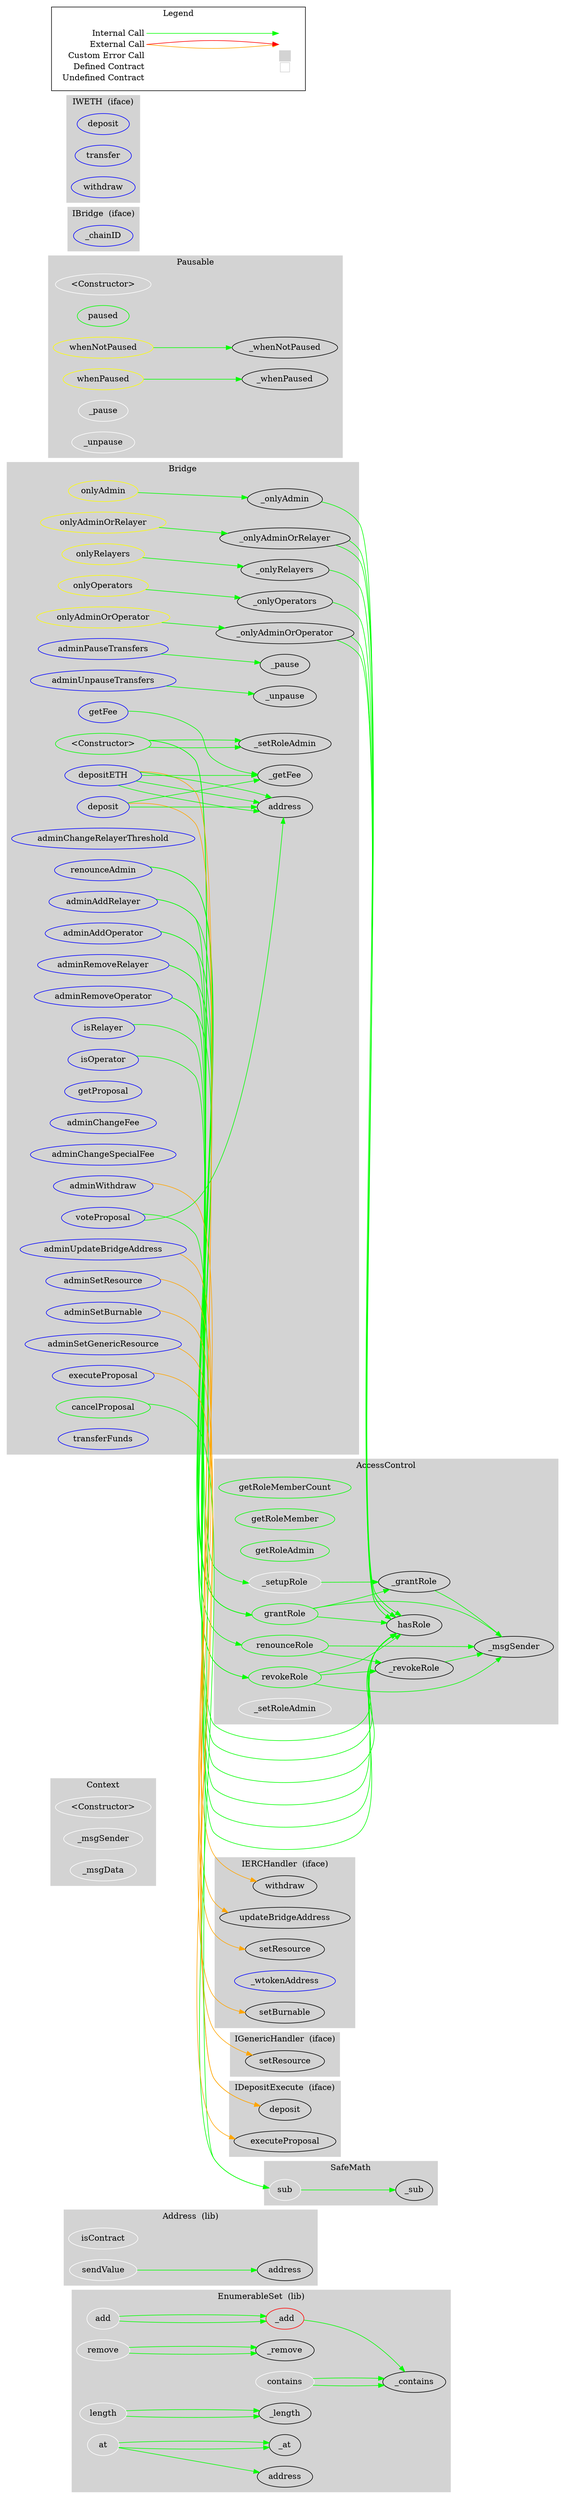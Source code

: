 digraph G {
  graph [ ratio = "auto", page = "100", compound =true ];
subgraph "clusterEnumerableSet" {
  graph [ label = "EnumerableSet  (lib)", color = "lightgray", style = "filled", bgcolor = "lightgray" ];
  "EnumerableSet._add" [ label = "_add", color = "red" ];
  "EnumerableSet._remove" [ label = "_remove" ];
  "EnumerableSet._contains" [ label = "_contains" ];
  "EnumerableSet._length" [ label = "_length" ];
  "EnumerableSet._at" [ label = "_at" ];
  "EnumerableSet.add" [ label = "add", color = "white" ];
  "EnumerableSet.remove" [ label = "remove", color = "white" ];
  "EnumerableSet.contains" [ label = "contains", color = "white" ];
  "EnumerableSet.length" [ label = "length", color = "white" ];
  "EnumerableSet.at" [ label = "at", color = "white" ];
  "EnumerableSet.address" [ label = "address" ];
}

subgraph "clusterAddress" {
  graph [ label = "Address  (lib)", color = "lightgray", style = "filled", bgcolor = "lightgray" ];
  "Address.isContract" [ label = "isContract", color = "white" ];
  "Address.sendValue" [ label = "sendValue", color = "white" ];
  "Address.address" [ label = "address" ];
}

subgraph "clusterContext" {
  graph [ label = "Context", color = "lightgray", style = "filled", bgcolor = "lightgray" ];
  "Context.<Constructor>" [ label = "<Constructor>", color = "white" ];
  "Context._msgSender" [ label = "_msgSender", color = "white" ];
  "Context._msgData" [ label = "_msgData", color = "white" ];
}

subgraph "clusterAccessControl" {
  graph [ label = "AccessControl", color = "lightgray", style = "filled", bgcolor = "lightgray" ];
  "AccessControl.hasRole" [ label = "hasRole" ];
  "AccessControl.getRoleMemberCount" [ label = "getRoleMemberCount", color = "green" ];
  "AccessControl.getRoleMember" [ label = "getRoleMember", color = "green" ];
  "AccessControl.getRoleAdmin" [ label = "getRoleAdmin", color = "green" ];
  "AccessControl.grantRole" [ label = "grantRole", color = "green" ];
  "AccessControl.revokeRole" [ label = "revokeRole", color = "green" ];
  "AccessControl.renounceRole" [ label = "renounceRole", color = "green" ];
  "AccessControl._setupRole" [ label = "_setupRole", color = "white" ];
  "AccessControl._setRoleAdmin" [ label = "_setRoleAdmin", color = "white" ];
  "AccessControl._grantRole" [ label = "_grantRole" ];
  "AccessControl._revokeRole" [ label = "_revokeRole" ];
  "AccessControl._msgSender" [ label = "_msgSender" ];
}

subgraph "clusterPausable" {
  graph [ label = "Pausable", color = "lightgray", style = "filled", bgcolor = "lightgray" ];
  "Pausable.<Constructor>" [ label = "<Constructor>", color = "white" ];
  "Pausable.paused" [ label = "paused", color = "green" ];
  "Pausable.whenNotPaused" [ label = "whenNotPaused", color = "yellow" ];
  "Pausable._whenNotPaused" [ label = "_whenNotPaused" ];
  "Pausable.whenPaused" [ label = "whenPaused", color = "yellow" ];
  "Pausable._whenPaused" [ label = "_whenPaused" ];
  "Pausable._pause" [ label = "_pause", color = "white" ];
  "Pausable._unpause" [ label = "_unpause", color = "white" ];
}

subgraph "clusterSafeMath" {
  graph [ label = "SafeMath", color = "lightgray", style = "filled", bgcolor = "lightgray" ];
  "SafeMath.sub" [ label = "sub", color = "white" ];
  "SafeMath._sub" [ label = "_sub" ];
}

subgraph "clusterIDepositExecute" {
  graph [ label = "IDepositExecute  (iface)", color = "lightgray", style = "filled", bgcolor = "lightgray" ];
  "IDepositExecute.deposit" [ label = "deposit" ];
  "IDepositExecute.executeProposal" [ label = "executeProposal" ];
}

subgraph "clusterIBridge" {
  graph [ label = "IBridge  (iface)", color = "lightgray", style = "filled", bgcolor = "lightgray" ];
  "IBridge._chainID" [ label = "_chainID", color = "blue" ];
}

subgraph "clusterIERCHandler" {
  graph [ label = "IERCHandler  (iface)", color = "lightgray", style = "filled", bgcolor = "lightgray" ];
  "IERCHandler.setResource" [ label = "setResource" ];
  "IERCHandler.setBurnable" [ label = "setBurnable" ];
  "IERCHandler.withdraw" [ label = "withdraw" ];
  "IERCHandler._wtokenAddress" [ label = "_wtokenAddress", color = "blue" ];
  "IERCHandler.updateBridgeAddress" [ label = "updateBridgeAddress" ];
}

subgraph "clusterIGenericHandler" {
  graph [ label = "IGenericHandler  (iface)", color = "lightgray", style = "filled", bgcolor = "lightgray" ];
  "IGenericHandler.setResource" [ label = "setResource" ];
}

subgraph "clusterIWETH" {
  graph [ label = "IWETH  (iface)", color = "lightgray", style = "filled", bgcolor = "lightgray" ];
  "IWETH.deposit" [ label = "deposit", color = "blue" ];
  "IWETH.transfer" [ label = "transfer", color = "blue" ];
  "IWETH.withdraw" [ label = "withdraw", color = "blue" ];
}

subgraph "clusterBridge" {
  graph [ label = "Bridge", color = "lightgray", style = "filled", bgcolor = "lightgray" ];
  "Bridge.onlyAdmin" [ label = "onlyAdmin", color = "yellow" ];
  "Bridge.onlyAdminOrRelayer" [ label = "onlyAdminOrRelayer", color = "yellow" ];
  "Bridge.onlyRelayers" [ label = "onlyRelayers", color = "yellow" ];
  "Bridge.onlyOperators" [ label = "onlyOperators", color = "yellow" ];
  "Bridge.onlyAdminOrOperator" [ label = "onlyAdminOrOperator", color = "yellow" ];
  "Bridge._onlyAdminOrRelayer" [ label = "_onlyAdminOrRelayer" ];
  "Bridge._onlyAdminOrOperator" [ label = "_onlyAdminOrOperator" ];
  "Bridge._onlyAdmin" [ label = "_onlyAdmin" ];
  "Bridge._onlyRelayers" [ label = "_onlyRelayers" ];
  "Bridge._onlyOperators" [ label = "_onlyOperators" ];
  "Bridge.<Constructor>" [ label = "<Constructor>", color = "green" ];
  "Bridge.isRelayer" [ label = "isRelayer", color = "blue" ];
  "Bridge.isOperator" [ label = "isOperator", color = "blue" ];
  "Bridge.renounceAdmin" [ label = "renounceAdmin", color = "blue" ];
  "Bridge.adminPauseTransfers" [ label = "adminPauseTransfers", color = "blue" ];
  "Bridge.adminUnpauseTransfers" [ label = "adminUnpauseTransfers", color = "blue" ];
  "Bridge.adminChangeRelayerThreshold" [ label = "adminChangeRelayerThreshold", color = "blue" ];
  "Bridge.adminAddRelayer" [ label = "adminAddRelayer", color = "blue" ];
  "Bridge.adminRemoveRelayer" [ label = "adminRemoveRelayer", color = "blue" ];
  "Bridge.adminAddOperator" [ label = "adminAddOperator", color = "blue" ];
  "Bridge.adminRemoveOperator" [ label = "adminRemoveOperator", color = "blue" ];
  "Bridge.adminSetResource" [ label = "adminSetResource", color = "blue" ];
  "Bridge.adminSetGenericResource" [ label = "adminSetGenericResource", color = "blue" ];
  "Bridge.adminSetBurnable" [ label = "adminSetBurnable", color = "blue" ];
  "Bridge.getProposal" [ label = "getProposal", color = "blue" ];
  "Bridge.adminChangeFee" [ label = "adminChangeFee", color = "blue" ];
  "Bridge.adminChangeSpecialFee" [ label = "adminChangeSpecialFee", color = "blue" ];
  "Bridge._getFee" [ label = "_getFee" ];
  "Bridge.getFee" [ label = "getFee", color = "blue" ];
  "Bridge.adminUpdateBridgeAddress" [ label = "adminUpdateBridgeAddress", color = "blue" ];
  "Bridge.adminWithdraw" [ label = "adminWithdraw", color = "blue" ];
  "Bridge.deposit" [ label = "deposit", color = "blue" ];
  "Bridge.depositETH" [ label = "depositETH", color = "blue" ];
  "Bridge.voteProposal" [ label = "voteProposal", color = "blue" ];
  "Bridge.cancelProposal" [ label = "cancelProposal", color = "green" ];
  "Bridge.executeProposal" [ label = "executeProposal", color = "blue" ];
  "Bridge.transferFunds" [ label = "transferFunds", color = "blue" ];
  "Bridge._setRoleAdmin" [ label = "_setRoleAdmin" ];
  "Bridge._pause" [ label = "_pause" ];
  "Bridge._unpause" [ label = "_unpause" ];
  "Bridge.address" [ label = "address" ];
}

  "EnumerableSet._add";
  "EnumerableSet._contains";
  "EnumerableSet.add";
  "EnumerableSet.remove";
  "EnumerableSet._remove";
  "EnumerableSet.contains";
  "EnumerableSet.length";
  "EnumerableSet._length";
  "EnumerableSet.at";
  "EnumerableSet.address";
  "EnumerableSet._at";
  "Address.sendValue";
  "Address.address";
  "AccessControl.grantRole";
  "AccessControl.hasRole";
  "AccessControl._msgSender";
  "AccessControl._grantRole";
  "AccessControl.revokeRole";
  "AccessControl._revokeRole";
  "AccessControl.renounceRole";
  "AccessControl._setupRole";
  "Pausable.whenNotPaused";
  "Pausable._whenNotPaused";
  "Pausable.whenPaused";
  "Pausable._whenPaused";
  "SafeMath.sub";
  "SafeMath._sub";
  "Bridge.onlyAdmin";
  "Bridge._onlyAdmin";
  "Bridge.onlyAdminOrRelayer";
  "Bridge._onlyAdminOrRelayer";
  "Bridge.onlyRelayers";
  "Bridge._onlyRelayers";
  "Bridge.onlyOperators";
  "Bridge._onlyOperators";
  "Bridge.onlyAdminOrOperator";
  "Bridge._onlyAdminOrOperator";
  "Bridge.<Constructor>";
  "Bridge._setRoleAdmin";
  "Bridge.isRelayer";
  "Bridge.isOperator";
  "Bridge.renounceAdmin";
  "Bridge.adminPauseTransfers";
  "Bridge._pause";
  "Bridge.adminUnpauseTransfers";
  "Bridge._unpause";
  "Bridge.adminAddRelayer";
  "Bridge.adminRemoveRelayer";
  "Bridge.adminAddOperator";
  "Bridge.adminRemoveOperator";
  "Bridge.adminSetResource";
  "IERCHandler.setResource";
  "Bridge.adminSetGenericResource";
  "IGenericHandler.setResource";
  "Bridge.adminSetBurnable";
  "IERCHandler.setBurnable";
  "Bridge.getFee";
  "Bridge._getFee";
  "Bridge.adminUpdateBridgeAddress";
  "IERCHandler.updateBridgeAddress";
  "Bridge.adminWithdraw";
  "IERCHandler.withdraw";
  "Bridge.deposit";
  "Bridge.address";
  "IDepositExecute.deposit";
  "Bridge.depositETH";
  "Bridge.voteProposal";
  "Bridge.cancelProposal";
  "Bridge.executeProposal";
  "IDepositExecute.executeProposal";
  "EnumerableSet._add" -> "EnumerableSet._contains" [ color = "green" ];
  "EnumerableSet.add" -> "EnumerableSet._add" [ color = "green" ];
  "EnumerableSet.remove" -> "EnumerableSet._remove" [ color = "green" ];
  "EnumerableSet.contains" -> "EnumerableSet._contains" [ color = "green" ];
  "EnumerableSet.length" -> "EnumerableSet._length" [ color = "green" ];
  "EnumerableSet.at" -> "EnumerableSet.address" [ color = "green" ];
  "EnumerableSet.at" -> "EnumerableSet._at" [ color = "green" ];
  "EnumerableSet.add" -> "EnumerableSet._add" [ color = "green" ];
  "EnumerableSet.remove" -> "EnumerableSet._remove" [ color = "green" ];
  "EnumerableSet.contains" -> "EnumerableSet._contains" [ color = "green" ];
  "EnumerableSet.length" -> "EnumerableSet._length" [ color = "green" ];
  "EnumerableSet.at" -> "EnumerableSet._at" [ color = "green" ];
  "Address.sendValue" -> "Address.address" [ color = "green" ];
  "AccessControl.grantRole" -> "AccessControl.hasRole" [ color = "green" ];
  "AccessControl.grantRole" -> "AccessControl._msgSender" [ color = "green" ];
  "AccessControl.grantRole" -> "AccessControl._grantRole" [ color = "green" ];
  "AccessControl.revokeRole" -> "AccessControl.hasRole" [ color = "green" ];
  "AccessControl.revokeRole" -> "AccessControl._msgSender" [ color = "green" ];
  "AccessControl.revokeRole" -> "AccessControl._revokeRole" [ color = "green" ];
  "AccessControl.renounceRole" -> "AccessControl._msgSender" [ color = "green" ];
  "AccessControl.renounceRole" -> "AccessControl._revokeRole" [ color = "green" ];
  "AccessControl._setupRole" -> "AccessControl._grantRole" [ color = "green" ];
  "AccessControl._grantRole" -> "AccessControl._msgSender" [ color = "green" ];
  "AccessControl._revokeRole" -> "AccessControl._msgSender" [ color = "green" ];
  "Pausable.whenNotPaused" -> "Pausable._whenNotPaused" [ color = "green" ];
  "Pausable.whenPaused" -> "Pausable._whenPaused" [ color = "green" ];
  "SafeMath.sub" -> "SafeMath._sub" [ color = "green" ];
  "Bridge.onlyAdmin" -> "Bridge._onlyAdmin" [ color = "green" ];
  "Bridge.onlyAdminOrRelayer" -> "Bridge._onlyAdminOrRelayer" [ color = "green" ];
  "Bridge.onlyRelayers" -> "Bridge._onlyRelayers" [ color = "green" ];
  "Bridge.onlyOperators" -> "Bridge._onlyOperators" [ color = "green" ];
  "Bridge.onlyAdminOrOperator" -> "Bridge._onlyAdminOrOperator" [ color = "green" ];
  "Bridge._onlyAdminOrRelayer" -> "AccessControl.hasRole" [ color = "green" ];
  "Bridge._onlyAdminOrRelayer" -> "AccessControl.hasRole" [ color = "green" ];
  "Bridge._onlyAdminOrOperator" -> "AccessControl.hasRole" [ color = "green" ];
  "Bridge._onlyAdminOrOperator" -> "AccessControl.hasRole" [ color = "green" ];
  "Bridge._onlyAdmin" -> "AccessControl.hasRole" [ color = "green" ];
  "Bridge._onlyRelayers" -> "AccessControl.hasRole" [ color = "green" ];
  "Bridge._onlyOperators" -> "AccessControl.hasRole" [ color = "green" ];
  "Bridge.<Constructor>" -> "AccessControl._setupRole" [ color = "green" ];
  "Bridge.<Constructor>" -> "Bridge._setRoleAdmin" [ color = "green" ];
  "Bridge.<Constructor>" -> "Bridge._setRoleAdmin" [ color = "green" ];
  "Bridge.<Constructor>" -> "AccessControl.grantRole" [ color = "green" ];
  "Bridge.isRelayer" -> "AccessControl.hasRole" [ color = "green" ];
  "Bridge.isOperator" -> "AccessControl.hasRole" [ color = "green" ];
  "Bridge.renounceAdmin" -> "AccessControl.grantRole" [ color = "green" ];
  "Bridge.renounceAdmin" -> "AccessControl.renounceRole" [ color = "green" ];
  "Bridge.adminPauseTransfers" -> "Bridge._pause" [ color = "green" ];
  "Bridge.adminUnpauseTransfers" -> "Bridge._unpause" [ color = "green" ];
  "Bridge.adminAddRelayer" -> "AccessControl.hasRole" [ color = "green" ];
  "Bridge.adminAddRelayer" -> "AccessControl.grantRole" [ color = "green" ];
  "Bridge.adminRemoveRelayer" -> "AccessControl.hasRole" [ color = "green" ];
  "Bridge.adminRemoveRelayer" -> "AccessControl.revokeRole" [ color = "green" ];
  "Bridge.adminAddOperator" -> "AccessControl.hasRole" [ color = "green" ];
  "Bridge.adminAddOperator" -> "AccessControl.grantRole" [ color = "green" ];
  "Bridge.adminRemoveOperator" -> "AccessControl.hasRole" [ color = "green" ];
  "Bridge.adminRemoveOperator" -> "AccessControl.revokeRole" [ color = "green" ];
  "Bridge.adminSetResource" -> "IERCHandler.setResource" [ color = "orange" ];
  "Bridge.adminSetGenericResource" -> "IGenericHandler.setResource" [ color = "orange" ];
  "Bridge.adminSetBurnable" -> "IERCHandler.setBurnable" [ color = "orange" ];
  "Bridge.getFee" -> "Bridge._getFee" [ color = "green" ];
  "Bridge.adminUpdateBridgeAddress" -> "IERCHandler.updateBridgeAddress" [ color = "orange" ];
  "Bridge.adminWithdraw" -> "IERCHandler.withdraw" [ color = "orange" ];
  "Bridge.deposit" -> "Bridge._getFee" [ color = "green" ];
  "Bridge.deposit" -> "Bridge.address" [ color = "green" ];
  "Bridge.deposit" -> "IDepositExecute.deposit" [ color = "orange" ];
  "Bridge.depositETH" -> "Bridge._getFee" [ color = "green" ];
  "Bridge.depositETH" -> "Bridge.address" [ color = "green" ];
  "Bridge.depositETH" -> "Bridge.address" [ color = "green" ];
  "Bridge.depositETH" -> "Bridge.address" [ color = "green" ];
  "Bridge.depositETH" -> "IDepositExecute.deposit" [ color = "orange" ];
  "Bridge.voteProposal" -> "Bridge.address" [ color = "green" ];
  "Bridge.voteProposal" -> "SafeMath.sub" [ color = "green" ];
  "Bridge.cancelProposal" -> "SafeMath.sub" [ color = "green" ];
  "Bridge.executeProposal" -> "IDepositExecute.executeProposal" [ color = "orange" ];


rankdir=LR
node [shape=plaintext]
subgraph cluster_01 { 
label = "Legend";
key [label=<<table border="0" cellpadding="2" cellspacing="0" cellborder="0">
  <tr><td align="right" port="i1">Internal Call</td></tr>
  <tr><td align="right" port="i2">External Call</td></tr>
  <tr><td align="right" port="i2">Custom Error Call</td></tr>
  <tr><td align="right" port="i3">Defined Contract</td></tr>
  <tr><td align="right" port="i4">Undefined Contract</td></tr>
  </table>>]
key2 [label=<<table border="0" cellpadding="2" cellspacing="0" cellborder="0">
  <tr><td port="i1">&nbsp;&nbsp;&nbsp;</td></tr>
  <tr><td port="i2">&nbsp;&nbsp;&nbsp;</td></tr>
  <tr><td port="i3" bgcolor="lightgray">&nbsp;&nbsp;&nbsp;</td></tr>
  <tr><td port="i4">
    <table border="1" cellborder="0" cellspacing="0" cellpadding="7" color="lightgray">
      <tr>
       <td></td>
      </tr>
     </table>
  </td></tr>
  </table>>]
key:i1:e -> key2:i1:w [color="green"]
key:i2:e -> key2:i2:w [color="orange"]
key:i2:e -> key2:i2:w [color="red"]
}
}

